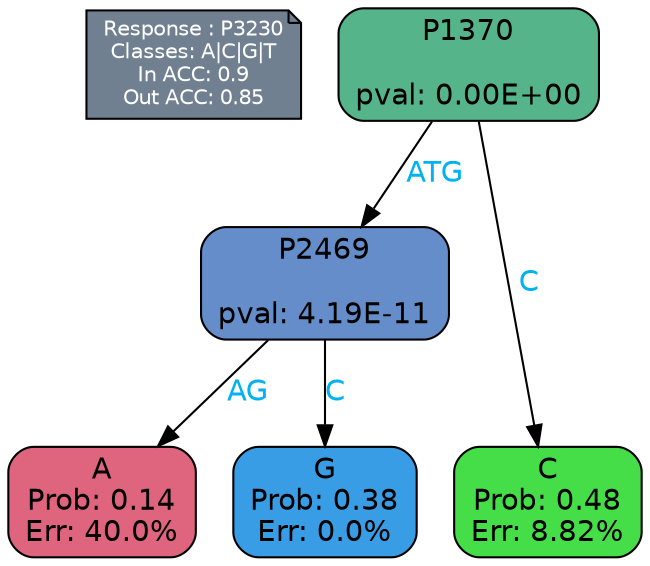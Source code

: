 digraph Tree {
node [shape=box, style="filled, rounded", color="black", fontname=helvetica] ;
graph [ranksep=equally, splines=polylines, bgcolor=transparent, dpi=600] ;
edge [fontname=helvetica] ;
LEGEND [label="Response : P3230
Classes: A|C|G|T
In ACC: 0.9
Out ACC: 0.85
",shape=note,align=left,style=filled,fillcolor="slategray",fontcolor="white",fontsize=10];1 [label="P1370

pval: 0.00E+00", fillcolor="#56b48b"] ;
2 [label="P2469

pval: 4.19E-11", fillcolor="#658dc9"] ;
3 [label="A
Prob: 0.14
Err: 40.0%", fillcolor="#df647d"] ;
4 [label="G
Prob: 0.38
Err: 0.0%", fillcolor="#399de5"] ;
5 [label="C
Prob: 0.48
Err: 8.82%", fillcolor="#45de48"] ;
1 -> 2 [label="ATG",fontcolor=deepskyblue2] ;
1 -> 5 [label="C",fontcolor=deepskyblue2] ;
2 -> 3 [label="AG",fontcolor=deepskyblue2] ;
2 -> 4 [label="C",fontcolor=deepskyblue2] ;
{rank = same; 3;4;5;}{rank = same; LEGEND;1;}}